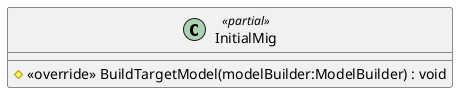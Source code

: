 @startuml
class InitialMig <<partial>> {
    # <<override>> BuildTargetModel(modelBuilder:ModelBuilder) : void
}
@enduml
